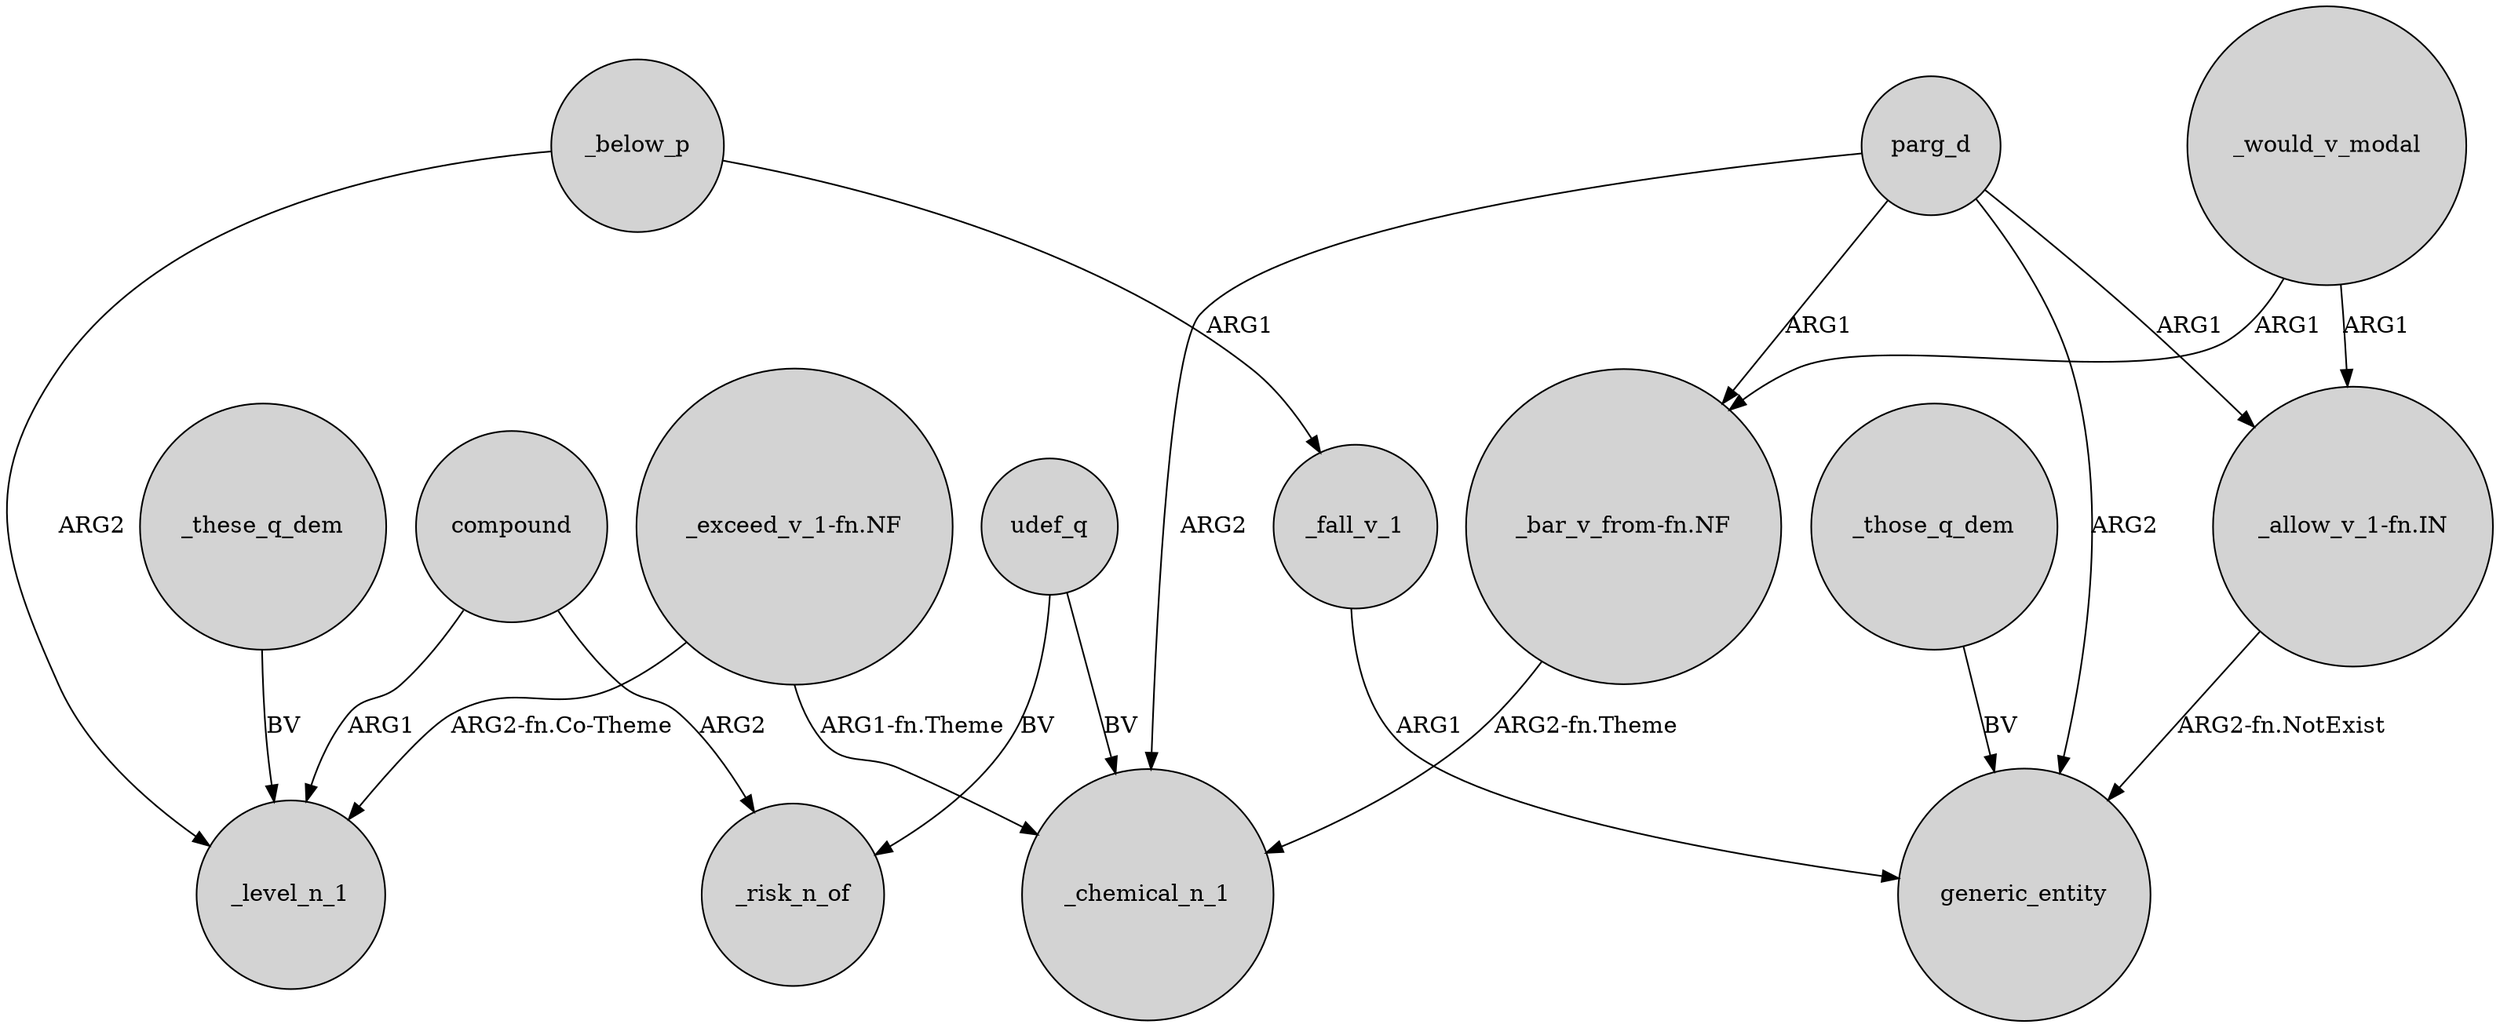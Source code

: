 digraph {
	node [shape=circle style=filled]
	udef_q -> _risk_n_of [label=BV]
	_fall_v_1 -> generic_entity [label=ARG1]
	_below_p -> _fall_v_1 [label=ARG1]
	parg_d -> generic_entity [label=ARG2]
	compound -> _risk_n_of [label=ARG2]
	_these_q_dem -> _level_n_1 [label=BV]
	_would_v_modal -> "_bar_v_from-fn.NF" [label=ARG1]
	_would_v_modal -> "_allow_v_1-fn.IN" [label=ARG1]
	"_exceed_v_1-fn.NF" -> _chemical_n_1 [label="ARG1-fn.Theme"]
	"_bar_v_from-fn.NF" -> _chemical_n_1 [label="ARG2-fn.Theme"]
	_below_p -> _level_n_1 [label=ARG2]
	"_exceed_v_1-fn.NF" -> _level_n_1 [label="ARG2-fn.Co-Theme"]
	parg_d -> _chemical_n_1 [label=ARG2]
	compound -> _level_n_1 [label=ARG1]
	parg_d -> "_bar_v_from-fn.NF" [label=ARG1]
	parg_d -> "_allow_v_1-fn.IN" [label=ARG1]
	udef_q -> _chemical_n_1 [label=BV]
	_those_q_dem -> generic_entity [label=BV]
	"_allow_v_1-fn.IN" -> generic_entity [label="ARG2-fn.NotExist"]
}
